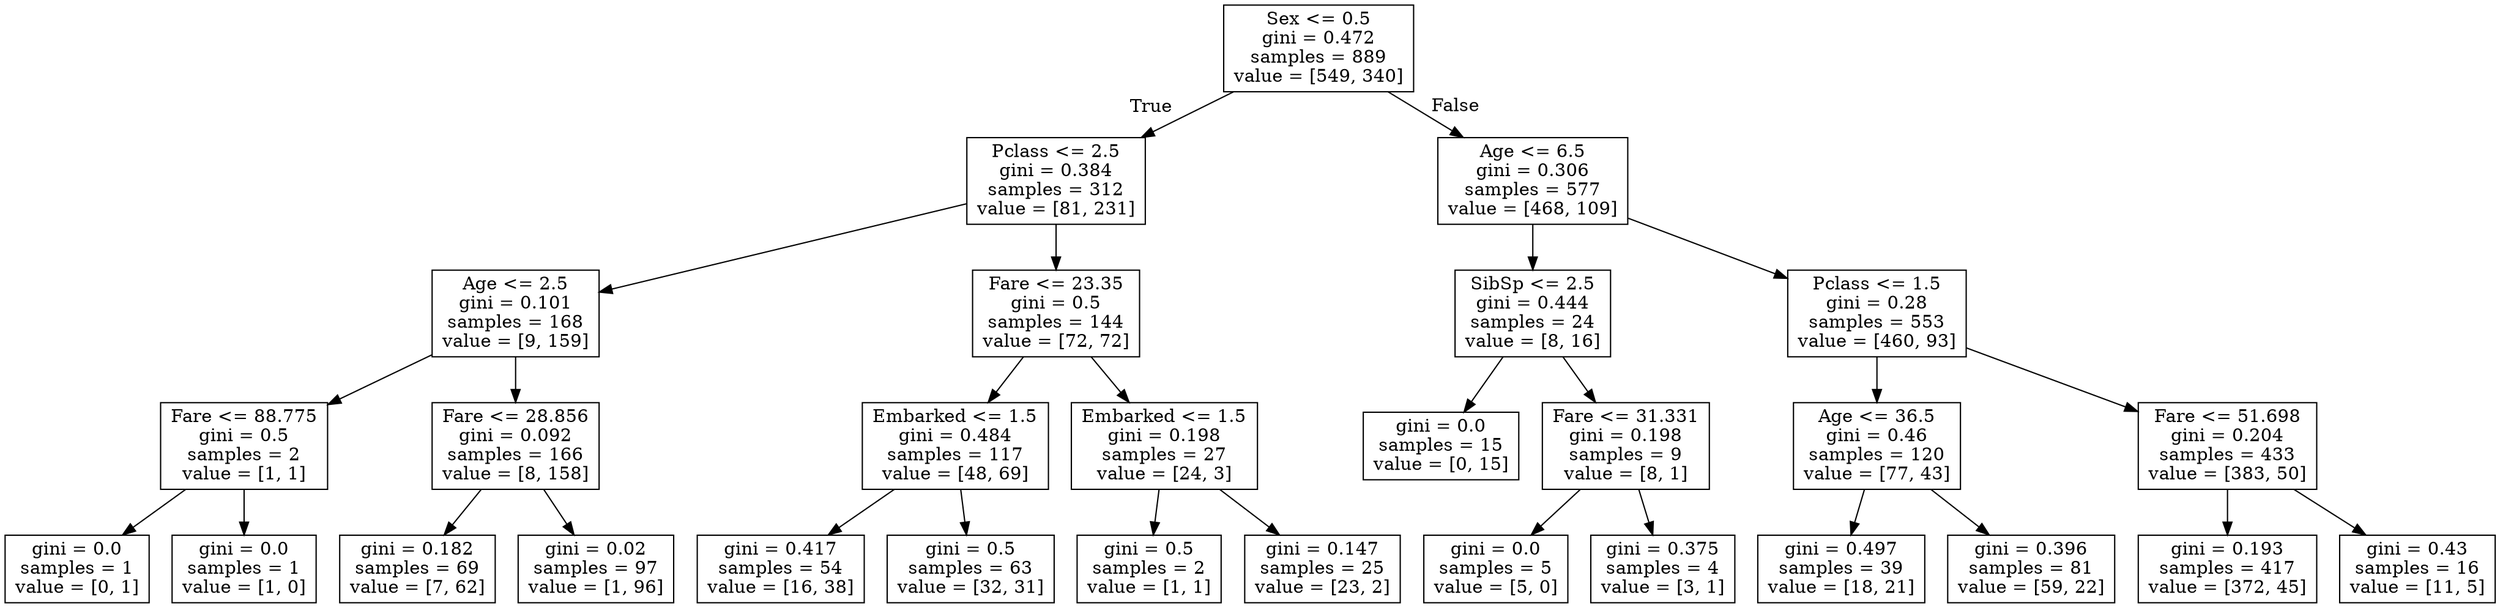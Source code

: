 digraph Tree {
node [shape=box] ;
0 [label="Sex <= 0.5\ngini = 0.472\nsamples = 889\nvalue = [549, 340]"] ;
1 [label="Pclass <= 2.5\ngini = 0.384\nsamples = 312\nvalue = [81, 231]"] ;
0 -> 1 [labeldistance=2.5, labelangle=45, headlabel="True"] ;
2 [label="Age <= 2.5\ngini = 0.101\nsamples = 168\nvalue = [9, 159]"] ;
1 -> 2 ;
3 [label="Fare <= 88.775\ngini = 0.5\nsamples = 2\nvalue = [1, 1]"] ;
2 -> 3 ;
4 [label="gini = 0.0\nsamples = 1\nvalue = [0, 1]"] ;
3 -> 4 ;
5 [label="gini = 0.0\nsamples = 1\nvalue = [1, 0]"] ;
3 -> 5 ;
6 [label="Fare <= 28.856\ngini = 0.092\nsamples = 166\nvalue = [8, 158]"] ;
2 -> 6 ;
7 [label="gini = 0.182\nsamples = 69\nvalue = [7, 62]"] ;
6 -> 7 ;
8 [label="gini = 0.02\nsamples = 97\nvalue = [1, 96]"] ;
6 -> 8 ;
9 [label="Fare <= 23.35\ngini = 0.5\nsamples = 144\nvalue = [72, 72]"] ;
1 -> 9 ;
10 [label="Embarked <= 1.5\ngini = 0.484\nsamples = 117\nvalue = [48, 69]"] ;
9 -> 10 ;
11 [label="gini = 0.417\nsamples = 54\nvalue = [16, 38]"] ;
10 -> 11 ;
12 [label="gini = 0.5\nsamples = 63\nvalue = [32, 31]"] ;
10 -> 12 ;
13 [label="Embarked <= 1.5\ngini = 0.198\nsamples = 27\nvalue = [24, 3]"] ;
9 -> 13 ;
14 [label="gini = 0.5\nsamples = 2\nvalue = [1, 1]"] ;
13 -> 14 ;
15 [label="gini = 0.147\nsamples = 25\nvalue = [23, 2]"] ;
13 -> 15 ;
16 [label="Age <= 6.5\ngini = 0.306\nsamples = 577\nvalue = [468, 109]"] ;
0 -> 16 [labeldistance=2.5, labelangle=-45, headlabel="False"] ;
17 [label="SibSp <= 2.5\ngini = 0.444\nsamples = 24\nvalue = [8, 16]"] ;
16 -> 17 ;
18 [label="gini = 0.0\nsamples = 15\nvalue = [0, 15]"] ;
17 -> 18 ;
19 [label="Fare <= 31.331\ngini = 0.198\nsamples = 9\nvalue = [8, 1]"] ;
17 -> 19 ;
20 [label="gini = 0.0\nsamples = 5\nvalue = [5, 0]"] ;
19 -> 20 ;
21 [label="gini = 0.375\nsamples = 4\nvalue = [3, 1]"] ;
19 -> 21 ;
22 [label="Pclass <= 1.5\ngini = 0.28\nsamples = 553\nvalue = [460, 93]"] ;
16 -> 22 ;
23 [label="Age <= 36.5\ngini = 0.46\nsamples = 120\nvalue = [77, 43]"] ;
22 -> 23 ;
24 [label="gini = 0.497\nsamples = 39\nvalue = [18, 21]"] ;
23 -> 24 ;
25 [label="gini = 0.396\nsamples = 81\nvalue = [59, 22]"] ;
23 -> 25 ;
26 [label="Fare <= 51.698\ngini = 0.204\nsamples = 433\nvalue = [383, 50]"] ;
22 -> 26 ;
27 [label="gini = 0.193\nsamples = 417\nvalue = [372, 45]"] ;
26 -> 27 ;
28 [label="gini = 0.43\nsamples = 16\nvalue = [11, 5]"] ;
26 -> 28 ;
}